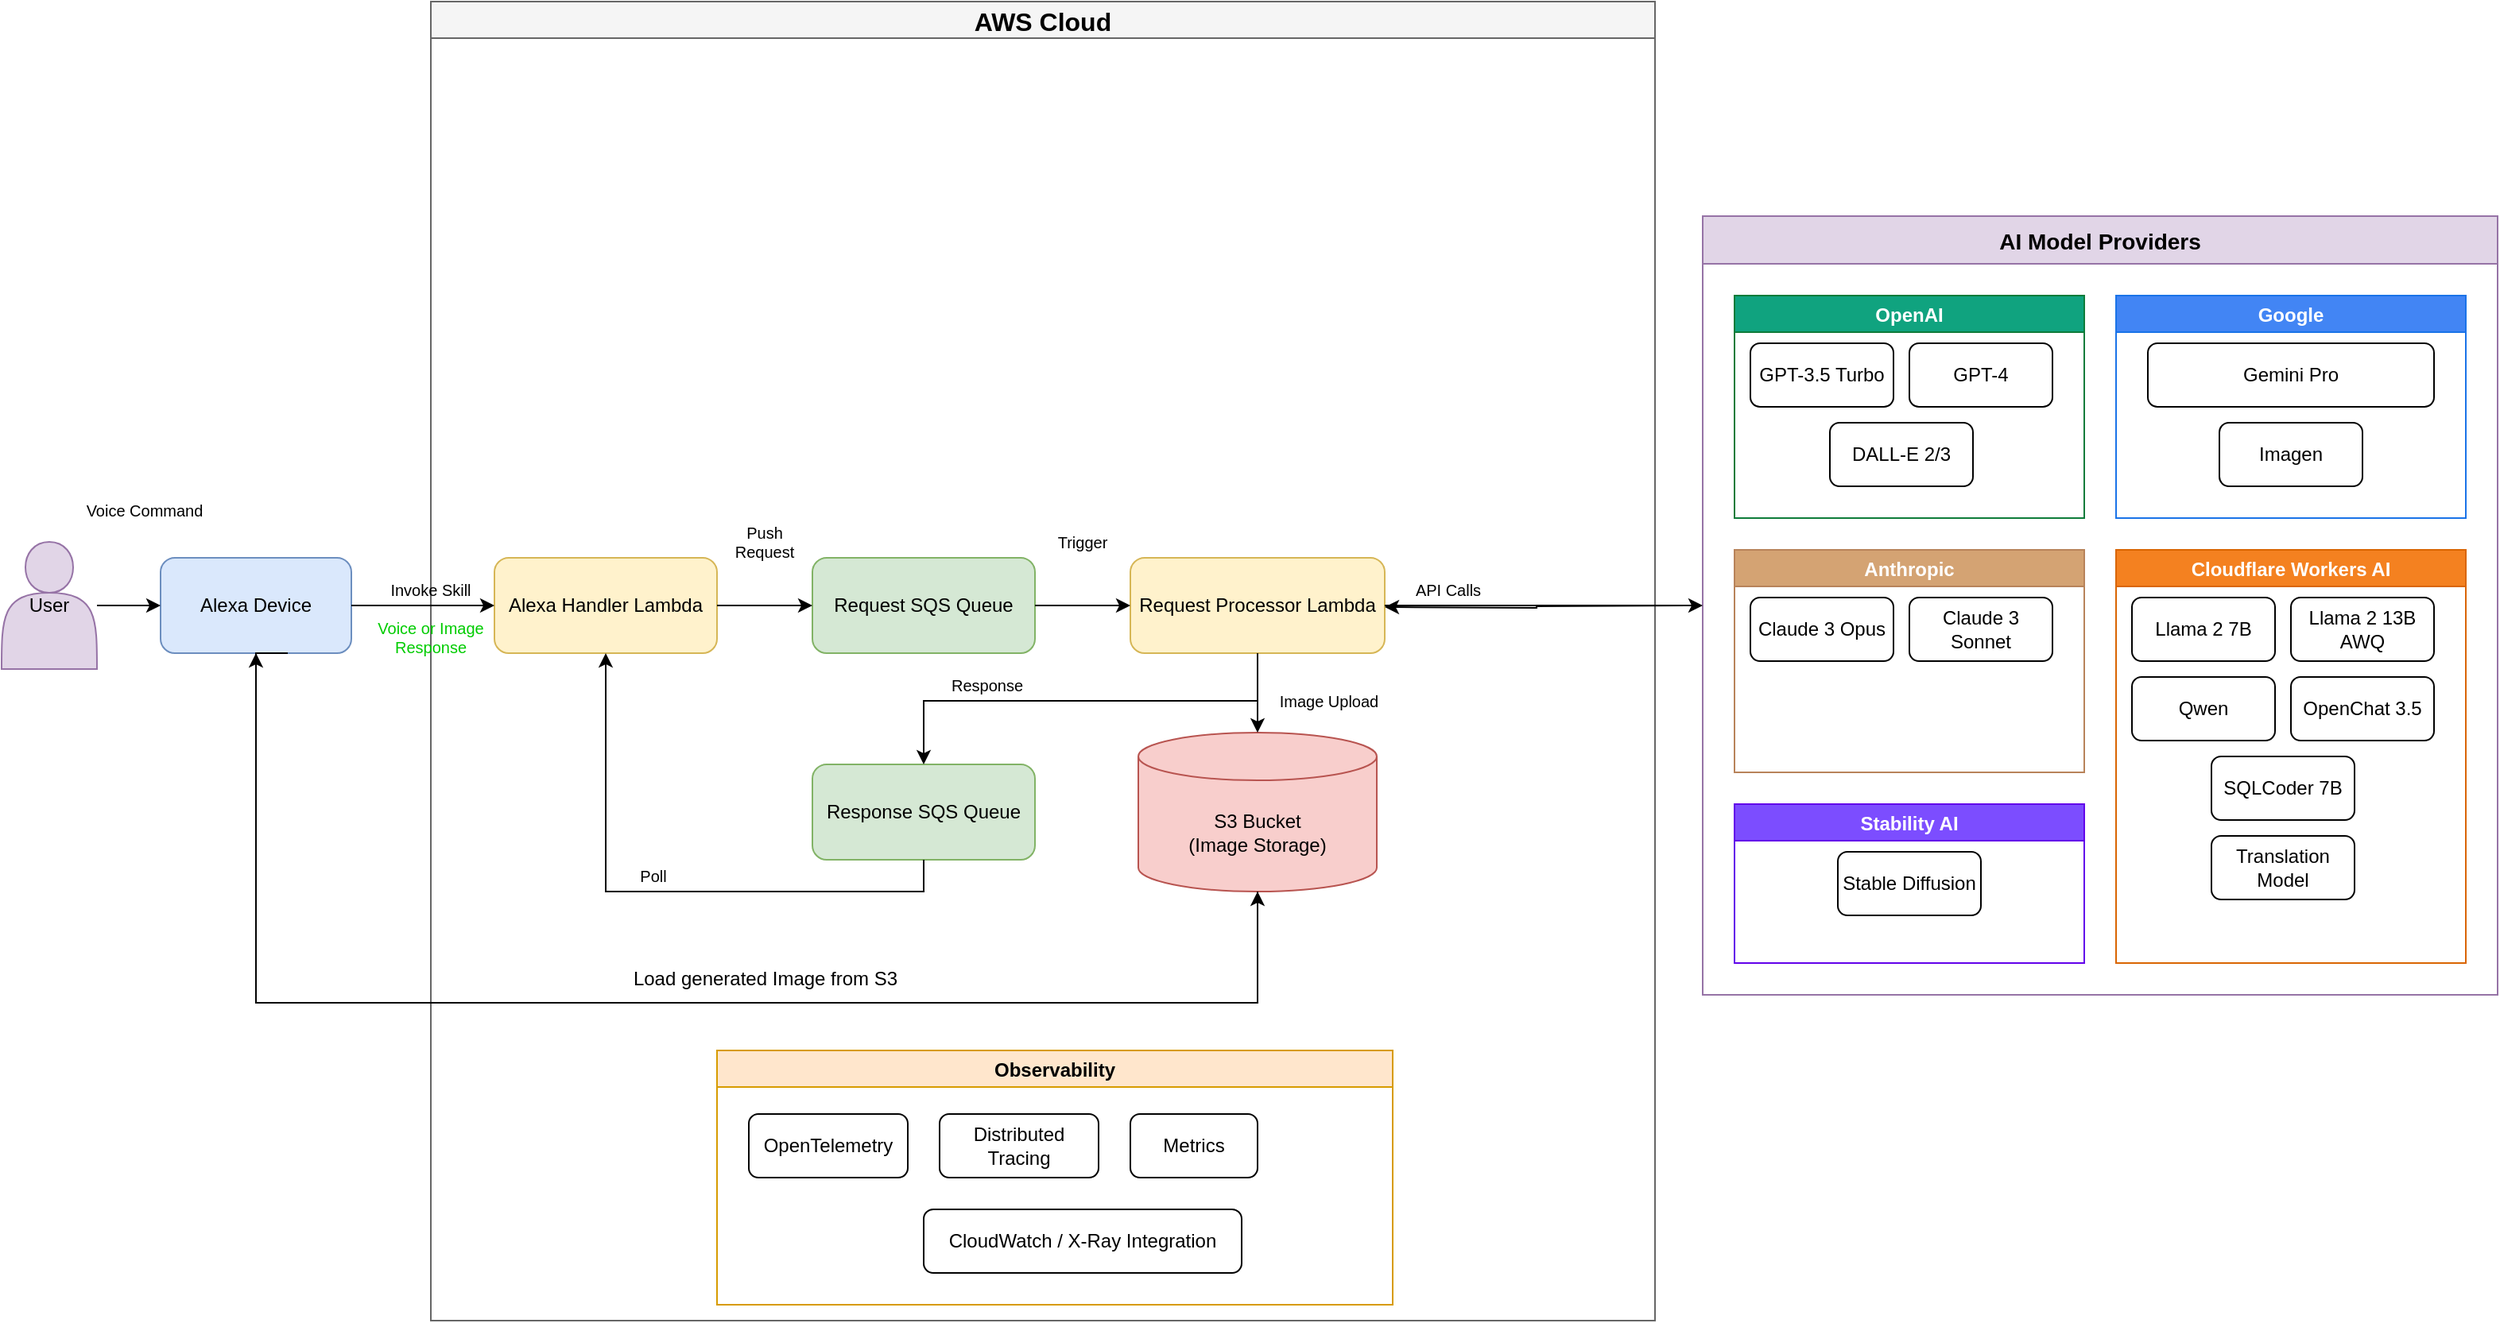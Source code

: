 <mxfile version="26.1.1">
  <diagram name="Alexa-ChatGPT-Architecture" id="alexa-chatgpt-infra">
    <mxGraphModel dx="1710" dy="965" grid="1" gridSize="10" guides="1" tooltips="1" connect="1" arrows="1" fold="1" page="1" pageScale="1" pageWidth="1600" pageHeight="900" math="0" shadow="0">
      <root>
        <mxCell id="0" />
        <mxCell id="1" parent="0" />
        <mxCell id="user-1" value="User" style="shape=actor;whiteSpace=wrap;html=1;fillColor=#e1d5e7;strokeColor=#9673a6;" parent="1" vertex="1">
          <mxGeometry x="40" y="390" width="60" height="80" as="geometry" />
        </mxCell>
        <mxCell id="alexa-1" value="Alexa Device" style="rounded=1;whiteSpace=wrap;html=1;fillColor=#dae8fc;strokeColor=#6c8ebf;" parent="1" vertex="1">
          <mxGeometry x="140" y="400" width="120" height="60" as="geometry" />
        </mxCell>
        <mxCell id="aws-cloud" value="AWS Cloud" style="swimlane;fillColor=#f5f5f5;strokeColor=#666666;fontSize=16;fontStyle=1" parent="1" vertex="1">
          <mxGeometry x="310" y="50" width="770" height="830" as="geometry" />
        </mxCell>
        <mxCell id="lambda-handler" value="Alexa Handler Lambda" style="rounded=1;whiteSpace=wrap;html=1;fillColor=#fff2cc;strokeColor=#d6b656;" parent="aws-cloud" vertex="1">
          <mxGeometry x="40" y="350" width="140" height="60" as="geometry" />
        </mxCell>
        <mxCell id="request-sqs" value="Request SQS Queue" style="rounded=1;whiteSpace=wrap;html=1;fillColor=#d5e8d4;strokeColor=#82b366;" parent="aws-cloud" vertex="1">
          <mxGeometry x="240" y="350" width="140" height="60" as="geometry" />
        </mxCell>
        <mxCell id="lambda-processor" value="Request Processor Lambda" style="rounded=1;whiteSpace=wrap;html=1;fillColor=#fff2cc;strokeColor=#d6b656;" parent="aws-cloud" vertex="1">
          <mxGeometry x="440" y="350" width="160" height="60" as="geometry" />
        </mxCell>
        <mxCell id="response-sqs" value="Response SQS Queue" style="rounded=1;whiteSpace=wrap;html=1;fillColor=#d5e8d4;strokeColor=#82b366;" parent="aws-cloud" vertex="1">
          <mxGeometry x="240" y="480" width="140" height="60" as="geometry" />
        </mxCell>
        <mxCell id="s3-bucket" value="S3 Bucket&#xa;(Image Storage)" style="shape=cylinder3;whiteSpace=wrap;html=1;boundedLbl=1;backgroundOutline=1;size=15;fillColor=#f8cecc;strokeColor=#b85450;" parent="aws-cloud" vertex="1">
          <mxGeometry x="445" y="460" width="150" height="100" as="geometry" />
        </mxCell>
        <mxCell id="arrow3" style="edgeStyle=orthogonalEdgeStyle;rounded=0;orthogonalLoop=1;jettySize=auto;html=1;entryX=0;entryY=0.5;entryDx=0;entryDy=0;" parent="aws-cloud" source="lambda-handler" target="request-sqs" edge="1">
          <mxGeometry relative="1" as="geometry" />
        </mxCell>
        <mxCell id="arrow4" style="edgeStyle=orthogonalEdgeStyle;rounded=0;orthogonalLoop=1;jettySize=auto;html=1;entryX=0;entryY=0.5;entryDx=0;entryDy=0;" parent="aws-cloud" source="request-sqs" target="lambda-processor" edge="1">
          <mxGeometry relative="1" as="geometry" />
        </mxCell>
        <mxCell id="arrow5" style="edgeStyle=orthogonalEdgeStyle;rounded=0;orthogonalLoop=1;jettySize=auto;html=1;entryX=0.5;entryY=0;entryDx=0;entryDy=0;" parent="aws-cloud" source="lambda-processor" target="response-sqs" edge="1">
          <mxGeometry relative="1" as="geometry">
            <Array as="points">
              <mxPoint x="520" y="440" />
              <mxPoint x="310" y="440" />
            </Array>
          </mxGeometry>
        </mxCell>
        <mxCell id="arrow6" style="edgeStyle=orthogonalEdgeStyle;rounded=0;orthogonalLoop=1;jettySize=auto;html=1;entryX=0.5;entryY=1;entryDx=0;entryDy=0;" parent="aws-cloud" source="response-sqs" target="lambda-handler" edge="1">
          <mxGeometry relative="1" as="geometry">
            <Array as="points">
              <mxPoint x="310" y="560" />
              <mxPoint x="110" y="560" />
            </Array>
          </mxGeometry>
        </mxCell>
        <mxCell id="arrow8" style="edgeStyle=orthogonalEdgeStyle;rounded=0;orthogonalLoop=1;jettySize=auto;html=1;entryX=0.5;entryY=0;entryDx=0;entryDy=0;entryPerimeter=0;" parent="aws-cloud" source="lambda-processor" target="s3-bucket" edge="1">
          <mxGeometry relative="1" as="geometry" />
        </mxCell>
        <mxCell id="label3" value="Push Request" style="text;html=1;strokeColor=none;fillColor=none;align=center;verticalAlign=middle;whiteSpace=wrap;rounded=0;fontSize=10;" parent="aws-cloud" vertex="1">
          <mxGeometry x="180" y="330" width="60" height="20" as="geometry" />
        </mxCell>
        <mxCell id="label4" value="Trigger" style="text;html=1;strokeColor=none;fillColor=none;align=center;verticalAlign=middle;whiteSpace=wrap;rounded=0;fontSize=10;" parent="aws-cloud" vertex="1">
          <mxGeometry x="380" y="330" width="60" height="20" as="geometry" />
        </mxCell>
        <mxCell id="label5" value="API Calls" style="text;html=1;strokeColor=none;fillColor=none;align=center;verticalAlign=middle;whiteSpace=wrap;rounded=0;fontSize=10;" parent="aws-cloud" vertex="1">
          <mxGeometry x="610" y="360" width="60" height="20" as="geometry" />
        </mxCell>
        <mxCell id="label6" value="Response" style="text;html=1;strokeColor=none;fillColor=none;align=center;verticalAlign=middle;whiteSpace=wrap;rounded=0;fontSize=10;" parent="aws-cloud" vertex="1">
          <mxGeometry x="320" y="420" width="60" height="20" as="geometry" />
        </mxCell>
        <mxCell id="label7" value="Poll" style="text;html=1;strokeColor=none;fillColor=none;align=center;verticalAlign=middle;whiteSpace=wrap;rounded=0;fontSize=10;" parent="aws-cloud" vertex="1">
          <mxGeometry x="120" y="540" width="40" height="20" as="geometry" />
        </mxCell>
        <mxCell id="label8" value="Image Upload" style="text;html=1;strokeColor=none;fillColor=none;align=center;verticalAlign=middle;whiteSpace=wrap;rounded=0;fontSize=10;" parent="aws-cloud" vertex="1">
          <mxGeometry x="530" y="430" width="70" height="20" as="geometry" />
        </mxCell>
        <mxCell id="vQfQHcLK3Ua7SgZMoblK-2" value="Load generated Image from S3" style="text;html=1;align=center;verticalAlign=middle;resizable=0;points=[];autosize=1;strokeColor=none;fillColor=none;" vertex="1" parent="aws-cloud">
          <mxGeometry x="115" y="600" width="190" height="30" as="geometry" />
        </mxCell>
        <mxCell id="observability" value="Observability" style="swimlane;fillColor=#ffe6cc;strokeColor=#d79b00;fontSize=12;fontStyle=1" parent="aws-cloud" vertex="1">
          <mxGeometry x="180" y="660" width="425" height="160" as="geometry" />
        </mxCell>
        <mxCell id="otel" value="OpenTelemetry" style="rounded=1;whiteSpace=wrap;html=1;fillColor=#ffffff;" parent="observability" vertex="1">
          <mxGeometry x="20" y="40" width="100" height="40" as="geometry" />
        </mxCell>
        <mxCell id="traces" value="Distributed Tracing" style="rounded=1;whiteSpace=wrap;html=1;fillColor=#ffffff;" parent="observability" vertex="1">
          <mxGeometry x="140" y="40" width="100" height="40" as="geometry" />
        </mxCell>
        <mxCell id="metrics" value="Metrics" style="rounded=1;whiteSpace=wrap;html=1;fillColor=#ffffff;" parent="observability" vertex="1">
          <mxGeometry x="260" y="40" width="80" height="40" as="geometry" />
        </mxCell>
        <mxCell id="monitoring" value="CloudWatch / X-Ray Integration" style="rounded=1;whiteSpace=wrap;html=1;fillColor=#ffffff;" parent="observability" vertex="1">
          <mxGeometry x="130" y="100" width="200" height="40" as="geometry" />
        </mxCell>
        <mxCell id="label2" value="Invoke Skill" style="text;html=1;strokeColor=none;fillColor=none;align=center;verticalAlign=middle;whiteSpace=wrap;rounded=0;fontSize=10;" parent="aws-cloud" vertex="1">
          <mxGeometry x="-30" y="360" width="60" height="20" as="geometry" />
        </mxCell>
        <mxCell id="arrow1" style="edgeStyle=orthogonalEdgeStyle;rounded=0;orthogonalLoop=1;jettySize=auto;html=1;entryX=0;entryY=0.5;entryDx=0;entryDy=0;" parent="1" source="user-1" target="alexa-1" edge="1">
          <mxGeometry relative="1" as="geometry" />
        </mxCell>
        <mxCell id="arrow2" style="edgeStyle=orthogonalEdgeStyle;rounded=0;orthogonalLoop=1;jettySize=auto;html=1;entryX=0;entryY=0.5;entryDx=0;entryDy=0;" parent="1" source="alexa-1" target="lambda-handler" edge="1">
          <mxGeometry relative="1" as="geometry">
            <Array as="points">
              <mxPoint x="320" y="430" />
            </Array>
          </mxGeometry>
        </mxCell>
        <mxCell id="label1" value="Voice Command" style="text;html=1;strokeColor=none;fillColor=none;align=center;verticalAlign=middle;whiteSpace=wrap;rounded=0;fontSize=10;" parent="1" vertex="1">
          <mxGeometry x="90" y="360" width="80" height="20" as="geometry" />
        </mxCell>
        <mxCell id="vQfQHcLK3Ua7SgZMoblK-1" style="edgeStyle=orthogonalEdgeStyle;rounded=0;orthogonalLoop=1;jettySize=auto;html=1;entryX=0.5;entryY=1;entryDx=0;entryDy=0;exitX=0.5;exitY=1;exitDx=0;exitDy=0;exitPerimeter=0;" edge="1" parent="1" source="s3-bucket" target="alexa-1">
          <mxGeometry relative="1" as="geometry">
            <Array as="points">
              <mxPoint x="830" y="680" />
              <mxPoint x="200" y="680" />
            </Array>
            <mxPoint x="800" y="620" as="sourcePoint" />
            <mxPoint x="630" y="667" as="targetPoint" />
          </mxGeometry>
        </mxCell>
        <mxCell id="vQfQHcLK3Ua7SgZMoblK-3" style="edgeStyle=orthogonalEdgeStyle;rounded=0;orthogonalLoop=1;jettySize=auto;html=1;entryX=0.5;entryY=1;entryDx=0;entryDy=0;entryPerimeter=0;" edge="1" parent="1" target="s3-bucket">
          <mxGeometry relative="1" as="geometry">
            <Array as="points">
              <mxPoint x="200" y="460" />
              <mxPoint x="200" y="680" />
              <mxPoint x="830" y="680" />
            </Array>
            <mxPoint x="220" y="460" as="sourcePoint" />
            <mxPoint x="800" y="610" as="targetPoint" />
          </mxGeometry>
        </mxCell>
        <mxCell id="ai-providers" value="AI Model Providers" style="swimlane;fillColor=#e1d5e7;strokeColor=#9673a6;fontSize=14;fontStyle=1;startSize=30;" parent="1" vertex="1">
          <mxGeometry x="1110" y="185" width="500" height="490" as="geometry" />
        </mxCell>
        <mxCell id="openai-group" value="OpenAI" style="swimlane;fillColor=#10a37f;fontColor=#ffffff;strokeColor=#0e7c3a;fontSize=12;fontStyle=1" parent="ai-providers" vertex="1">
          <mxGeometry x="20" y="50" width="220" height="140" as="geometry" />
        </mxCell>
        <mxCell id="gpt-35" value="GPT-3.5 Turbo" style="rounded=1;whiteSpace=wrap;html=1;fillColor=#ffffff;fontColor=#000000;" parent="openai-group" vertex="1">
          <mxGeometry x="10" y="30" width="90" height="40" as="geometry" />
        </mxCell>
        <mxCell id="gpt-4" value="GPT-4" style="rounded=1;whiteSpace=wrap;html=1;fillColor=#ffffff;fontColor=#000000;" parent="openai-group" vertex="1">
          <mxGeometry x="110" y="30" width="90" height="40" as="geometry" />
        </mxCell>
        <mxCell id="dalle" value="DALL-E 2/3" style="rounded=1;whiteSpace=wrap;html=1;fillColor=#ffffff;fontColor=#000000;" parent="openai-group" vertex="1">
          <mxGeometry x="60" y="80" width="90" height="40" as="geometry" />
        </mxCell>
        <mxCell id="google-group" value="Google" style="swimlane;fillColor=#4285f4;fontColor=#ffffff;strokeColor=#1a73e8;fontSize=12;fontStyle=1" parent="ai-providers" vertex="1">
          <mxGeometry x="260" y="50" width="220" height="140" as="geometry" />
        </mxCell>
        <mxCell id="gemini" value="Gemini Pro" style="rounded=1;whiteSpace=wrap;html=1;fillColor=#ffffff;fontColor=#000000;" parent="google-group" vertex="1">
          <mxGeometry x="20" y="30" width="180" height="40" as="geometry" />
        </mxCell>
        <mxCell id="imagen" value="Imagen" style="rounded=1;whiteSpace=wrap;html=1;fillColor=#ffffff;fontColor=#000000;" parent="google-group" vertex="1">
          <mxGeometry x="65" y="80" width="90" height="40" as="geometry" />
        </mxCell>
        <mxCell id="anthropic-group" value="Anthropic" style="swimlane;fillColor=#d4a373;fontColor=#ffffff;strokeColor=#b8835a;fontSize=12;fontStyle=1" parent="ai-providers" vertex="1">
          <mxGeometry x="20" y="210" width="220" height="140" as="geometry" />
        </mxCell>
        <mxCell id="opus" value="Claude 3 Opus" style="rounded=1;whiteSpace=wrap;html=1;fillColor=#ffffff;fontColor=#000000;" parent="anthropic-group" vertex="1">
          <mxGeometry x="10" y="30" width="90" height="40" as="geometry" />
        </mxCell>
        <mxCell id="sonnet" value="Claude 3 Sonnet" style="rounded=1;whiteSpace=wrap;html=1;fillColor=#ffffff;fontColor=#000000;" parent="anthropic-group" vertex="1">
          <mxGeometry x="110" y="30" width="90" height="40" as="geometry" />
        </mxCell>
        <mxCell id="cloudflare-group" value="Cloudflare Workers AI" style="swimlane;fillColor=#f48120;fontColor=#ffffff;strokeColor=#d96502;fontSize=12;fontStyle=1" parent="ai-providers" vertex="1">
          <mxGeometry x="260" y="210" width="220" height="260" as="geometry" />
        </mxCell>
        <mxCell id="llama7b" value="Llama 2 7B" style="rounded=1;whiteSpace=wrap;html=1;fillColor=#ffffff;fontColor=#000000;" parent="cloudflare-group" vertex="1">
          <mxGeometry x="10" y="30" width="90" height="40" as="geometry" />
        </mxCell>
        <mxCell id="llama13b" value="Llama 2 13B AWQ" style="rounded=1;whiteSpace=wrap;html=1;fillColor=#ffffff;fontColor=#000000;" parent="cloudflare-group" vertex="1">
          <mxGeometry x="110" y="30" width="90" height="40" as="geometry" />
        </mxCell>
        <mxCell id="qwen" value="Qwen" style="rounded=1;whiteSpace=wrap;html=1;fillColor=#ffffff;fontColor=#000000;" parent="cloudflare-group" vertex="1">
          <mxGeometry x="10" y="80" width="90" height="40" as="geometry" />
        </mxCell>
        <mxCell id="openchat" value="OpenChat 3.5" style="rounded=1;whiteSpace=wrap;html=1;fillColor=#ffffff;fontColor=#000000;" parent="cloudflare-group" vertex="1">
          <mxGeometry x="110" y="80" width="90" height="40" as="geometry" />
        </mxCell>
        <mxCell id="sqlcoder" value="SQLCoder 7B" style="rounded=1;whiteSpace=wrap;html=1;fillColor=#ffffff;fontColor=#000000;" parent="cloudflare-group" vertex="1">
          <mxGeometry x="60" y="130" width="90" height="40" as="geometry" />
        </mxCell>
        <mxCell id="translation" value="Translation Model" style="rounded=1;whiteSpace=wrap;html=1;fillColor=#ffffff;fontColor=#000000;" parent="cloudflare-group" vertex="1">
          <mxGeometry x="60" y="180" width="90" height="40" as="geometry" />
        </mxCell>
        <mxCell id="stability-group" value="Stability AI" style="swimlane;fillColor=#7c4dff;fontColor=#ffffff;strokeColor=#6200ea;fontSize=12;fontStyle=1" parent="ai-providers" vertex="1">
          <mxGeometry x="20" y="370" width="220" height="100" as="geometry" />
        </mxCell>
        <mxCell id="stable-diffusion" value="Stable Diffusion" style="rounded=1;whiteSpace=wrap;html=1;fillColor=#ffffff;fontColor=#000000;" parent="stability-group" vertex="1">
          <mxGeometry x="65" y="30" width="90" height="40" as="geometry" />
        </mxCell>
        <mxCell id="arrow7" style="edgeStyle=orthogonalEdgeStyle;rounded=0;orthogonalLoop=1;jettySize=auto;html=1;exitX=1;exitY=0.5;exitDx=0;exitDy=0;entryX=0;entryY=0.5;entryDx=0;entryDy=0;" parent="1" source="lambda-processor" target="ai-providers" edge="1">
          <mxGeometry relative="1" as="geometry" />
        </mxCell>
        <mxCell id="vQfQHcLK3Ua7SgZMoblK-5" value="Voice or Image Response" style="text;html=1;strokeColor=none;fillColor=none;align=center;verticalAlign=middle;whiteSpace=wrap;rounded=0;fontSize=10;fontColor=#00CC00;" vertex="1" parent="1">
          <mxGeometry x="270" y="440" width="80" height="20" as="geometry" />
        </mxCell>
        <mxCell id="vQfQHcLK3Ua7SgZMoblK-6" style="edgeStyle=orthogonalEdgeStyle;rounded=0;orthogonalLoop=1;jettySize=auto;html=1;" edge="1" parent="1">
          <mxGeometry relative="1" as="geometry">
            <mxPoint x="1100" y="430" as="sourcePoint" />
            <mxPoint x="910" y="431" as="targetPoint" />
          </mxGeometry>
        </mxCell>
      </root>
    </mxGraphModel>
  </diagram>
</mxfile>
